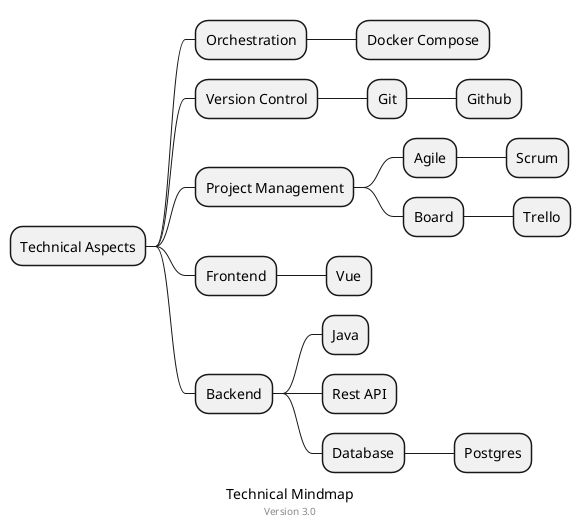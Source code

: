 @startmindmap

caption Technical Mindmap
center footer Version 3.0

* Technical Aspects

** Orchestration
*** Docker Compose

** Version Control
*** Git
**** Github

** Project Management
*** Agile
**** Scrum
*** Board
**** Trello

** Frontend
*** Vue

** Backend
*** Java
*** Rest API
*** Database
**** Postgres

@endmindmap

